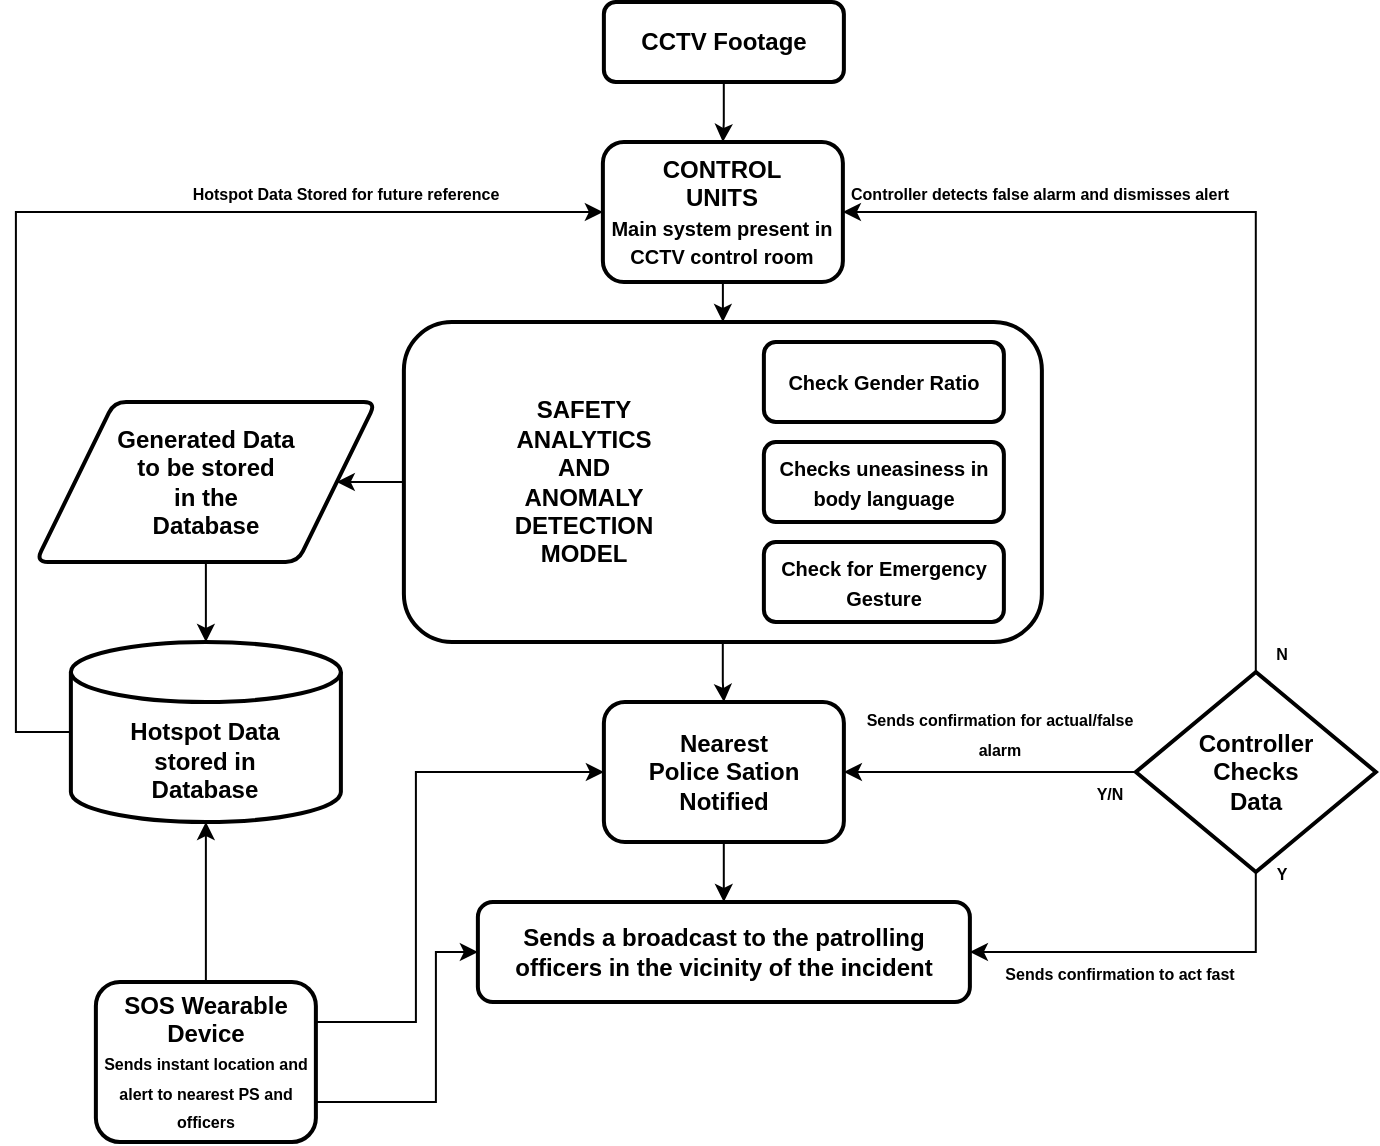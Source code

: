 <mxfile version="24.7.14">
  <diagram name="Page-1" id="xoYQDr2m3SI-5ANXLJW3">
    <mxGraphModel dx="1050" dy="557" grid="1" gridSize="10" guides="1" tooltips="1" connect="1" arrows="1" fold="1" page="1" pageScale="1" pageWidth="827" pageHeight="1169" math="0" shadow="0">
      <root>
        <mxCell id="0" />
        <mxCell id="1" parent="0" />
        <mxCell id="OXudsw1z-lvCUm46zsTI-13" style="edgeStyle=orthogonalEdgeStyle;rounded=0;orthogonalLoop=1;jettySize=auto;html=1;exitX=0;exitY=0.5;exitDx=0;exitDy=0;entryX=1;entryY=0.5;entryDx=0;entryDy=0;" edge="1" parent="1" source="OXudsw1z-lvCUm46zsTI-1" target="OXudsw1z-lvCUm46zsTI-10">
          <mxGeometry relative="1" as="geometry" />
        </mxCell>
        <mxCell id="OXudsw1z-lvCUm46zsTI-19" style="edgeStyle=orthogonalEdgeStyle;rounded=0;orthogonalLoop=1;jettySize=auto;html=1;entryX=0.5;entryY=0;entryDx=0;entryDy=0;" edge="1" parent="1" source="OXudsw1z-lvCUm46zsTI-1" target="OXudsw1z-lvCUm46zsTI-17">
          <mxGeometry relative="1" as="geometry" />
        </mxCell>
        <mxCell id="OXudsw1z-lvCUm46zsTI-1" value="&lt;div style=&quot;text-align: center;&quot;&gt;&lt;b&gt;&lt;span style=&quot;background-color: initial; white-space: pre;&quot;&gt;&#x9;&lt;span style=&quot;white-space: pre;&quot;&gt;&#x9;&lt;/span&gt;&lt;/span&gt;&lt;span style=&quot;background-color: initial;&quot;&gt;SAFETY&lt;/span&gt;&lt;/b&gt;&lt;/div&gt;&lt;div style=&quot;text-align: center;&quot;&gt;&lt;b&gt;&lt;span style=&quot;white-space: pre;&quot;&gt;&#x9;&lt;span style=&quot;white-space: pre;&quot;&gt;&#x9;&lt;/span&gt;&lt;/span&gt;ANALYTICS&lt;/b&gt;&lt;/div&gt;&lt;div style=&quot;text-align: center;&quot;&gt;&lt;b&gt;&lt;span style=&quot;white-space: pre;&quot;&gt;&#x9;&lt;span style=&quot;white-space: pre;&quot;&gt;&#x9;&lt;/span&gt;&lt;/span&gt;AND&lt;/b&gt;&lt;/div&gt;&lt;div style=&quot;text-align: center;&quot;&gt;&lt;b&gt;&lt;span style=&quot;white-space: pre;&quot;&gt;&#x9;&lt;span style=&quot;white-space: pre;&quot;&gt;&#x9;&lt;/span&gt;&lt;/span&gt;ANOMALY&lt;/b&gt;&lt;/div&gt;&lt;div style=&quot;text-align: center;&quot;&gt;&lt;b&gt;&lt;span style=&quot;white-space: pre;&quot;&gt;&#x9;&lt;span style=&quot;white-space: pre;&quot;&gt;&#x9;&lt;/span&gt;&lt;/span&gt;DETECTION&lt;/b&gt;&lt;/div&gt;&lt;div style=&quot;text-align: center;&quot;&gt;&lt;b&gt;&lt;span style=&quot;white-space: pre;&quot;&gt;&#x9;&lt;/span&gt;&lt;span style=&quot;white-space: pre;&quot;&gt;&#x9;&lt;/span&gt;MODEL&lt;/b&gt;&lt;/div&gt;" style="rounded=1;whiteSpace=wrap;html=1;align=left;strokeWidth=2;" vertex="1" parent="1">
          <mxGeometry x="267.94" y="280" width="319" height="160" as="geometry" />
        </mxCell>
        <mxCell id="OXudsw1z-lvCUm46zsTI-3" value="&lt;font style=&quot;font-size: 10px;&quot;&gt;&lt;b&gt;Check Gender Ratio&lt;/b&gt;&lt;/font&gt;" style="rounded=1;whiteSpace=wrap;html=1;strokeWidth=2;" vertex="1" parent="1">
          <mxGeometry x="447.94" y="290" width="120" height="40" as="geometry" />
        </mxCell>
        <mxCell id="OXudsw1z-lvCUm46zsTI-4" value="&lt;font style=&quot;font-size: 10px;&quot;&gt;&lt;b&gt;Checks uneasiness in body language&lt;/b&gt;&lt;/font&gt;" style="rounded=1;whiteSpace=wrap;html=1;strokeWidth=2;" vertex="1" parent="1">
          <mxGeometry x="447.94" y="340" width="120" height="40" as="geometry" />
        </mxCell>
        <mxCell id="OXudsw1z-lvCUm46zsTI-5" value="&lt;font style=&quot;font-size: 10px;&quot;&gt;&lt;b&gt;Check for Emergency Gesture&lt;/b&gt;&lt;/font&gt;" style="rounded=1;whiteSpace=wrap;html=1;strokeWidth=2;" vertex="1" parent="1">
          <mxGeometry x="447.94" y="390" width="120" height="40" as="geometry" />
        </mxCell>
        <mxCell id="OXudsw1z-lvCUm46zsTI-7" style="edgeStyle=orthogonalEdgeStyle;rounded=0;orthogonalLoop=1;jettySize=auto;html=1;exitX=0.5;exitY=1;exitDx=0;exitDy=0;entryX=0.5;entryY=0;entryDx=0;entryDy=0;" edge="1" parent="1" source="OXudsw1z-lvCUm46zsTI-6" target="OXudsw1z-lvCUm46zsTI-1">
          <mxGeometry relative="1" as="geometry" />
        </mxCell>
        <mxCell id="OXudsw1z-lvCUm46zsTI-6" value="&lt;b&gt;CONTROL&lt;/b&gt;&lt;div&gt;&lt;b&gt;UNITS&lt;/b&gt;&lt;/div&gt;&lt;div&gt;&lt;font style=&quot;font-size: 10px;&quot;&gt;&lt;b&gt;Main system present in CCTV control room&lt;/b&gt;&lt;/font&gt;&lt;/div&gt;" style="rounded=1;whiteSpace=wrap;html=1;strokeWidth=2;" vertex="1" parent="1">
          <mxGeometry x="367.44" y="190" width="120" height="70" as="geometry" />
        </mxCell>
        <mxCell id="OXudsw1z-lvCUm46zsTI-12" value="" style="edgeStyle=orthogonalEdgeStyle;rounded=0;orthogonalLoop=1;jettySize=auto;html=1;" edge="1" parent="1" source="OXudsw1z-lvCUm46zsTI-10" target="OXudsw1z-lvCUm46zsTI-11">
          <mxGeometry relative="1" as="geometry" />
        </mxCell>
        <mxCell id="OXudsw1z-lvCUm46zsTI-10" value="&lt;b&gt;Generated Data&lt;/b&gt;&lt;div&gt;&lt;b&gt;to be stored&lt;/b&gt;&lt;/div&gt;&lt;div&gt;&lt;b&gt;in the&lt;/b&gt;&lt;/div&gt;&lt;div&gt;&lt;b&gt;Database&lt;/b&gt;&lt;/div&gt;" style="shape=parallelogram;html=1;strokeWidth=2;perimeter=parallelogramPerimeter;whiteSpace=wrap;rounded=1;arcSize=12;size=0.23;" vertex="1" parent="1">
          <mxGeometry x="83.94" y="320" width="170" height="80" as="geometry" />
        </mxCell>
        <mxCell id="OXudsw1z-lvCUm46zsTI-14" style="edgeStyle=orthogonalEdgeStyle;rounded=0;orthogonalLoop=1;jettySize=auto;html=1;entryX=0;entryY=0.5;entryDx=0;entryDy=0;" edge="1" parent="1" source="OXudsw1z-lvCUm46zsTI-11" target="OXudsw1z-lvCUm46zsTI-6">
          <mxGeometry relative="1" as="geometry">
            <Array as="points">
              <mxPoint x="73.94" y="485" />
              <mxPoint x="73.94" y="225" />
            </Array>
          </mxGeometry>
        </mxCell>
        <mxCell id="OXudsw1z-lvCUm46zsTI-11" value="&lt;div&gt;&lt;b&gt;&lt;br&gt;&lt;/b&gt;&lt;/div&gt;&lt;div&gt;&lt;b&gt;&lt;br&gt;&lt;/b&gt;&lt;/div&gt;&lt;b&gt;Hotspot Data&lt;/b&gt;&lt;div&gt;&lt;b&gt;stored in&lt;/b&gt;&lt;/div&gt;&lt;div&gt;&lt;b&gt;Database&lt;/b&gt;&lt;/div&gt;" style="strokeWidth=2;html=1;shape=mxgraph.flowchart.database;whiteSpace=wrap;" vertex="1" parent="1">
          <mxGeometry x="101.44" y="440" width="135" height="90" as="geometry" />
        </mxCell>
        <mxCell id="OXudsw1z-lvCUm46zsTI-16" style="edgeStyle=orthogonalEdgeStyle;rounded=0;orthogonalLoop=1;jettySize=auto;html=1;entryX=0.5;entryY=0;entryDx=0;entryDy=0;" edge="1" parent="1" source="OXudsw1z-lvCUm46zsTI-15" target="OXudsw1z-lvCUm46zsTI-6">
          <mxGeometry relative="1" as="geometry" />
        </mxCell>
        <mxCell id="OXudsw1z-lvCUm46zsTI-15" value="&lt;b&gt;CCTV Footage&lt;/b&gt;" style="rounded=1;whiteSpace=wrap;html=1;strokeWidth=2;" vertex="1" parent="1">
          <mxGeometry x="367.94" y="120" width="120" height="40" as="geometry" />
        </mxCell>
        <mxCell id="OXudsw1z-lvCUm46zsTI-20" value="" style="edgeStyle=orthogonalEdgeStyle;rounded=0;orthogonalLoop=1;jettySize=auto;html=1;" edge="1" parent="1" source="OXudsw1z-lvCUm46zsTI-17" target="OXudsw1z-lvCUm46zsTI-18">
          <mxGeometry relative="1" as="geometry" />
        </mxCell>
        <mxCell id="OXudsw1z-lvCUm46zsTI-17" value="&lt;b&gt;Nearest&lt;/b&gt;&lt;div&gt;&lt;b&gt;Police Sation&lt;/b&gt;&lt;/div&gt;&lt;div&gt;&lt;b&gt;Notified&lt;/b&gt;&lt;/div&gt;" style="rounded=1;whiteSpace=wrap;html=1;strokeWidth=2;" vertex="1" parent="1">
          <mxGeometry x="367.94" y="470" width="120" height="70" as="geometry" />
        </mxCell>
        <mxCell id="OXudsw1z-lvCUm46zsTI-18" value="&lt;b&gt;Sends a broadcast to the patrolling officers in the vicinity of the incident&lt;/b&gt;" style="rounded=1;whiteSpace=wrap;html=1;strokeWidth=2;" vertex="1" parent="1">
          <mxGeometry x="304.94" y="570" width="246" height="50" as="geometry" />
        </mxCell>
        <mxCell id="OXudsw1z-lvCUm46zsTI-22" style="edgeStyle=orthogonalEdgeStyle;rounded=0;orthogonalLoop=1;jettySize=auto;html=1;entryX=1;entryY=0.5;entryDx=0;entryDy=0;" edge="1" parent="1" source="OXudsw1z-lvCUm46zsTI-21" target="OXudsw1z-lvCUm46zsTI-17">
          <mxGeometry relative="1" as="geometry" />
        </mxCell>
        <mxCell id="OXudsw1z-lvCUm46zsTI-24" style="edgeStyle=orthogonalEdgeStyle;rounded=0;orthogonalLoop=1;jettySize=auto;html=1;entryX=1;entryY=0.5;entryDx=0;entryDy=0;" edge="1" parent="1" source="OXudsw1z-lvCUm46zsTI-21" target="OXudsw1z-lvCUm46zsTI-18">
          <mxGeometry relative="1" as="geometry">
            <Array as="points">
              <mxPoint x="693.94" y="595" />
            </Array>
          </mxGeometry>
        </mxCell>
        <mxCell id="OXudsw1z-lvCUm46zsTI-25" style="edgeStyle=orthogonalEdgeStyle;rounded=0;orthogonalLoop=1;jettySize=auto;html=1;entryX=1;entryY=0.5;entryDx=0;entryDy=0;" edge="1" parent="1" source="OXudsw1z-lvCUm46zsTI-21" target="OXudsw1z-lvCUm46zsTI-6">
          <mxGeometry relative="1" as="geometry">
            <Array as="points">
              <mxPoint x="693.94" y="225" />
            </Array>
          </mxGeometry>
        </mxCell>
        <mxCell id="OXudsw1z-lvCUm46zsTI-21" value="&lt;b&gt;Controller&lt;/b&gt;&lt;div&gt;&lt;b&gt;Checks&lt;/b&gt;&lt;/div&gt;&lt;div&gt;&lt;b&gt;Data&lt;/b&gt;&lt;/div&gt;" style="strokeWidth=2;html=1;shape=mxgraph.flowchart.decision;whiteSpace=wrap;" vertex="1" parent="1">
          <mxGeometry x="633.94" y="455" width="120" height="100" as="geometry" />
        </mxCell>
        <mxCell id="OXudsw1z-lvCUm46zsTI-26" value="&lt;font style=&quot;font-size: 8px;&quot;&gt;&lt;b&gt;Hotspot Data Stored for future reference&lt;/b&gt;&lt;/font&gt;" style="text;html=1;align=center;verticalAlign=middle;whiteSpace=wrap;rounded=0;" vertex="1" parent="1">
          <mxGeometry x="143.94" y="200" width="190" height="30" as="geometry" />
        </mxCell>
        <mxCell id="OXudsw1z-lvCUm46zsTI-28" value="&lt;font style=&quot;font-size: 8px;&quot;&gt;&lt;b&gt;Controller detects false alarm and dismisses alert&lt;/b&gt;&lt;/font&gt;" style="text;html=1;align=center;verticalAlign=middle;whiteSpace=wrap;rounded=0;" vertex="1" parent="1">
          <mxGeometry x="487.94" y="200" width="196" height="30" as="geometry" />
        </mxCell>
        <mxCell id="OXudsw1z-lvCUm46zsTI-29" value="&lt;font style=&quot;font-size: 8px;&quot;&gt;&lt;b&gt;Sends confirmation to act fast&lt;/b&gt;&lt;/font&gt;" style="text;html=1;align=center;verticalAlign=middle;whiteSpace=wrap;rounded=0;" vertex="1" parent="1">
          <mxGeometry x="557.94" y="590" width="136" height="30" as="geometry" />
        </mxCell>
        <mxCell id="OXudsw1z-lvCUm46zsTI-30" value="&lt;font style=&quot;font-size: 8px;&quot;&gt;&lt;b&gt;Sends confirmation for actual/false alarm&lt;/b&gt;&lt;/font&gt;" style="text;html=1;align=center;verticalAlign=middle;whiteSpace=wrap;rounded=0;" vertex="1" parent="1">
          <mxGeometry x="497.94" y="470" width="136" height="30" as="geometry" />
        </mxCell>
        <mxCell id="OXudsw1z-lvCUm46zsTI-32" value="&lt;font style=&quot;font-size: 8px;&quot;&gt;&lt;b&gt;Y/N&lt;/b&gt;&lt;/font&gt;" style="text;html=1;align=center;verticalAlign=middle;whiteSpace=wrap;rounded=0;" vertex="1" parent="1">
          <mxGeometry x="607.94" y="500" width="26" height="30" as="geometry" />
        </mxCell>
        <mxCell id="OXudsw1z-lvCUm46zsTI-33" value="&lt;font style=&quot;font-size: 8px;&quot;&gt;&lt;b&gt;Y&lt;/b&gt;&lt;/font&gt;" style="text;html=1;align=center;verticalAlign=middle;whiteSpace=wrap;rounded=0;" vertex="1" parent="1">
          <mxGeometry x="693.94" y="540" width="26" height="30" as="geometry" />
        </mxCell>
        <mxCell id="OXudsw1z-lvCUm46zsTI-34" value="&lt;font style=&quot;font-size: 8px;&quot;&gt;&lt;b&gt;N&lt;/b&gt;&lt;/font&gt;" style="text;html=1;align=center;verticalAlign=middle;whiteSpace=wrap;rounded=0;" vertex="1" parent="1">
          <mxGeometry x="693.94" y="430" width="26" height="30" as="geometry" />
        </mxCell>
        <mxCell id="OXudsw1z-lvCUm46zsTI-37" style="edgeStyle=orthogonalEdgeStyle;rounded=0;orthogonalLoop=1;jettySize=auto;html=1;exitX=1;exitY=0.25;exitDx=0;exitDy=0;entryX=0;entryY=0.5;entryDx=0;entryDy=0;" edge="1" parent="1" source="OXudsw1z-lvCUm46zsTI-35" target="OXudsw1z-lvCUm46zsTI-17">
          <mxGeometry relative="1" as="geometry">
            <mxPoint x="263.94" y="590" as="targetPoint" />
            <Array as="points">
              <mxPoint x="273.94" y="630" />
              <mxPoint x="273.94" y="505" />
            </Array>
          </mxGeometry>
        </mxCell>
        <mxCell id="OXudsw1z-lvCUm46zsTI-38" style="edgeStyle=orthogonalEdgeStyle;rounded=0;orthogonalLoop=1;jettySize=auto;html=1;exitX=1;exitY=0.75;exitDx=0;exitDy=0;entryX=0;entryY=0.5;entryDx=0;entryDy=0;" edge="1" parent="1" source="OXudsw1z-lvCUm46zsTI-35" target="OXudsw1z-lvCUm46zsTI-18">
          <mxGeometry relative="1" as="geometry">
            <Array as="points">
              <mxPoint x="283.94" y="670" />
              <mxPoint x="283.94" y="595" />
            </Array>
          </mxGeometry>
        </mxCell>
        <mxCell id="OXudsw1z-lvCUm46zsTI-35" value="&lt;b&gt;SOS Wearable Device&lt;/b&gt;&lt;div&gt;&lt;span style=&quot;font-size: 8px;&quot;&gt;&lt;b&gt;Sends instant location and alert to nearest PS and officers&lt;/b&gt;&lt;/span&gt;&lt;br&gt;&lt;/div&gt;" style="rounded=1;whiteSpace=wrap;html=1;strokeWidth=2;" vertex="1" parent="1">
          <mxGeometry x="113.94" y="610" width="110" height="80" as="geometry" />
        </mxCell>
        <mxCell id="OXudsw1z-lvCUm46zsTI-41" style="edgeStyle=orthogonalEdgeStyle;rounded=0;orthogonalLoop=1;jettySize=auto;html=1;entryX=0.5;entryY=1;entryDx=0;entryDy=0;entryPerimeter=0;" edge="1" parent="1" source="OXudsw1z-lvCUm46zsTI-35" target="OXudsw1z-lvCUm46zsTI-11">
          <mxGeometry relative="1" as="geometry" />
        </mxCell>
      </root>
    </mxGraphModel>
  </diagram>
</mxfile>
